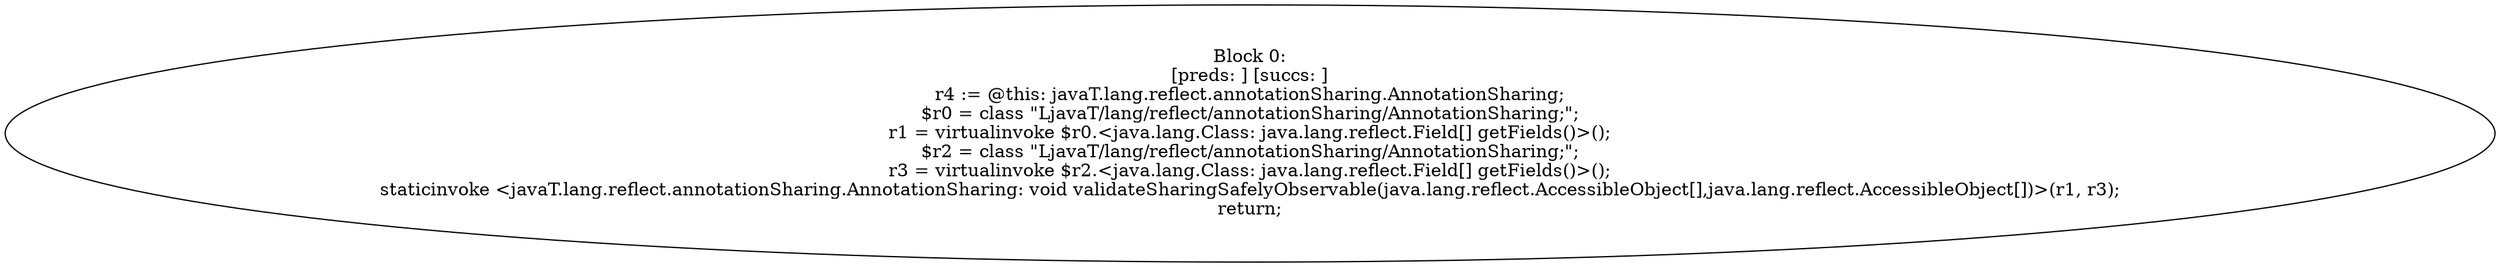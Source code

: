 digraph "unitGraph" {
    "Block 0:
[preds: ] [succs: ]
r4 := @this: javaT.lang.reflect.annotationSharing.AnnotationSharing;
$r0 = class \"LjavaT/lang/reflect/annotationSharing/AnnotationSharing;\";
r1 = virtualinvoke $r0.<java.lang.Class: java.lang.reflect.Field[] getFields()>();
$r2 = class \"LjavaT/lang/reflect/annotationSharing/AnnotationSharing;\";
r3 = virtualinvoke $r2.<java.lang.Class: java.lang.reflect.Field[] getFields()>();
staticinvoke <javaT.lang.reflect.annotationSharing.AnnotationSharing: void validateSharingSafelyObservable(java.lang.reflect.AccessibleObject[],java.lang.reflect.AccessibleObject[])>(r1, r3);
return;
"
}
